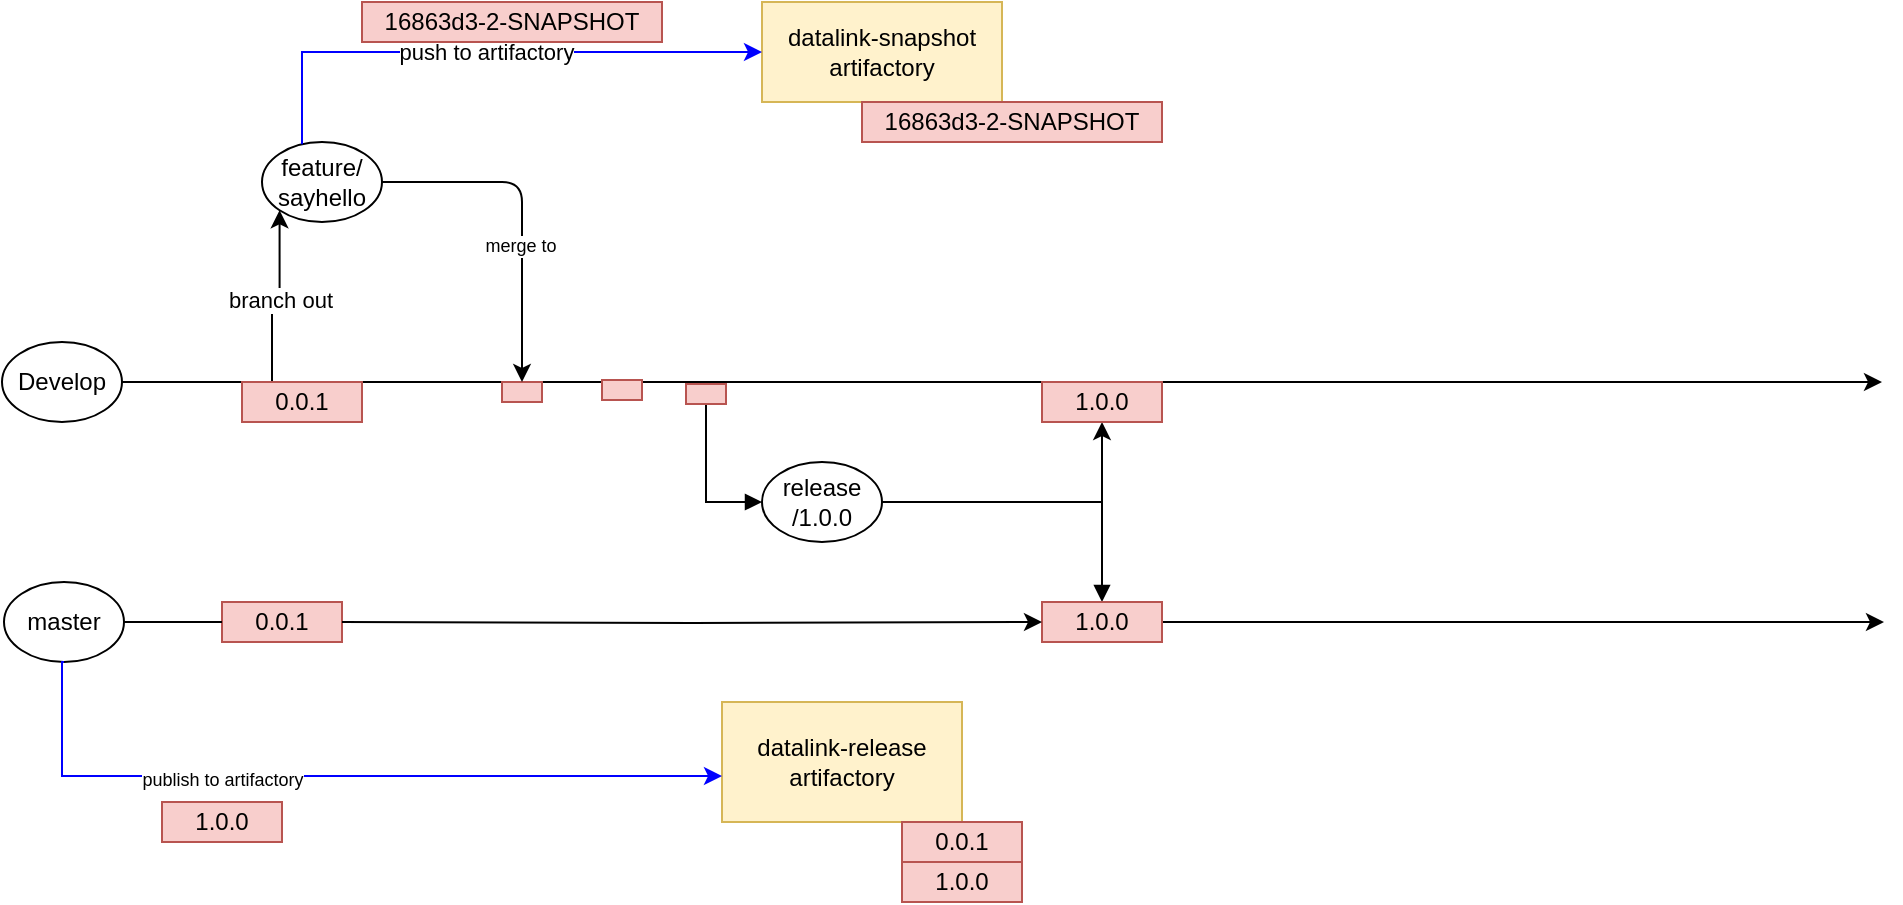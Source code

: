 <mxfile version="13.6.2" type="github">
  <diagram id="Jvn4Tx_LyfPUEHeZEhVa" name="Page-1">
    <mxGraphModel dx="1106" dy="569" grid="1" gridSize="10" guides="1" tooltips="1" connect="1" arrows="1" fold="1" page="1" pageScale="1" pageWidth="9000" pageHeight="9000" math="0" shadow="0">
      <root>
        <mxCell id="0" />
        <mxCell id="1" parent="0" />
        <mxCell id="xz6AxM3HopdPyTxjWoAX-3" style="edgeStyle=orthogonalEdgeStyle;rounded=0;orthogonalLoop=1;jettySize=auto;html=1;" edge="1" parent="1">
          <mxGeometry relative="1" as="geometry">
            <mxPoint x="970" y="520" as="targetPoint" />
            <mxPoint x="180" y="520" as="sourcePoint" />
          </mxGeometry>
        </mxCell>
        <mxCell id="xz6AxM3HopdPyTxjWoAX-2" value="Develop" style="ellipse;whiteSpace=wrap;html=1;" vertex="1" parent="1">
          <mxGeometry x="30" y="500" width="60" height="40" as="geometry" />
        </mxCell>
        <mxCell id="xz6AxM3HopdPyTxjWoAX-6" style="edgeStyle=orthogonalEdgeStyle;rounded=0;orthogonalLoop=1;jettySize=auto;html=1;entryX=0.5;entryY=1;entryDx=0;entryDy=0;" edge="1" parent="1" source="xz6AxM3HopdPyTxjWoAX-7" target="xz6AxM3HopdPyTxjWoAX-33">
          <mxGeometry relative="1" as="geometry">
            <mxPoint x="971" y="580" as="targetPoint" />
          </mxGeometry>
        </mxCell>
        <mxCell id="xz6AxM3HopdPyTxjWoAX-42" style="edgeStyle=orthogonalEdgeStyle;rounded=0;orthogonalLoop=1;jettySize=auto;html=1;endArrow=block;endFill=1;strokeColor=#000000;fontSize=9;" edge="1" parent="1" source="xz6AxM3HopdPyTxjWoAX-7" target="xz6AxM3HopdPyTxjWoAX-39">
          <mxGeometry relative="1" as="geometry" />
        </mxCell>
        <mxCell id="xz6AxM3HopdPyTxjWoAX-7" value="release&lt;br&gt;/1.0.0" style="ellipse;whiteSpace=wrap;html=1;" vertex="1" parent="1">
          <mxGeometry x="410" y="560" width="60" height="40" as="geometry" />
        </mxCell>
        <mxCell id="xz6AxM3HopdPyTxjWoAX-8" style="edgeStyle=orthogonalEdgeStyle;rounded=0;orthogonalLoop=1;jettySize=auto;html=1;" edge="1" parent="1" source="xz6AxM3HopdPyTxjWoAX-39">
          <mxGeometry relative="1" as="geometry">
            <mxPoint x="971" y="640" as="targetPoint" />
            <mxPoint x="180" y="640" as="sourcePoint" />
          </mxGeometry>
        </mxCell>
        <mxCell id="xz6AxM3HopdPyTxjWoAX-9" value="master" style="ellipse;whiteSpace=wrap;html=1;" vertex="1" parent="1">
          <mxGeometry x="31" y="620" width="60" height="40" as="geometry" />
        </mxCell>
        <mxCell id="xz6AxM3HopdPyTxjWoAX-10" value="datalink-release&lt;br&gt;artifactory" style="rounded=0;whiteSpace=wrap;html=1;fillColor=#fff2cc;strokeColor=#d6b656;" vertex="1" parent="1">
          <mxGeometry x="390" y="680" width="120" height="60" as="geometry" />
        </mxCell>
        <mxCell id="xz6AxM3HopdPyTxjWoAX-11" value="datalink-snapshot artifactory" style="rounded=0;whiteSpace=wrap;html=1;fillColor=#fff2cc;strokeColor=#d6b656;" vertex="1" parent="1">
          <mxGeometry x="410" y="330" width="120" height="50" as="geometry" />
        </mxCell>
        <mxCell id="xz6AxM3HopdPyTxjWoAX-12" value="0.0.1" style="text;html=1;strokeColor=#b85450;fillColor=#f8cecc;align=center;verticalAlign=middle;whiteSpace=wrap;rounded=0;" vertex="1" parent="1">
          <mxGeometry x="140" y="630" width="60" height="20" as="geometry" />
        </mxCell>
        <mxCell id="xz6AxM3HopdPyTxjWoAX-13" value="0.0.1" style="text;html=1;strokeColor=#b85450;fillColor=#f8cecc;align=center;verticalAlign=middle;whiteSpace=wrap;rounded=0;" vertex="1" parent="1">
          <mxGeometry x="480" y="740" width="60" height="20" as="geometry" />
        </mxCell>
        <mxCell id="xz6AxM3HopdPyTxjWoAX-18" style="edgeStyle=orthogonalEdgeStyle;rounded=0;orthogonalLoop=1;jettySize=auto;html=1;endArrow=none;endFill=0;" edge="1" parent="1" source="xz6AxM3HopdPyTxjWoAX-9">
          <mxGeometry relative="1" as="geometry">
            <mxPoint x="140" y="640" as="targetPoint" />
            <mxPoint x="91" y="640" as="sourcePoint" />
          </mxGeometry>
        </mxCell>
        <mxCell id="xz6AxM3HopdPyTxjWoAX-20" value="feature/&lt;br&gt;sayhello" style="ellipse;whiteSpace=wrap;html=1;" vertex="1" parent="1">
          <mxGeometry x="160" y="400" width="60" height="40" as="geometry" />
        </mxCell>
        <mxCell id="xz6AxM3HopdPyTxjWoAX-22" value="push to artifactory" style="edgeStyle=orthogonalEdgeStyle;rounded=0;orthogonalLoop=1;jettySize=auto;html=1;strokeColor=#0000FF;entryX=0;entryY=0.5;entryDx=0;entryDy=0;" edge="1" parent="1" source="xz6AxM3HopdPyTxjWoAX-20" target="xz6AxM3HopdPyTxjWoAX-11">
          <mxGeometry relative="1" as="geometry">
            <mxPoint x="260" y="440" as="targetPoint" />
            <mxPoint x="200" y="460" as="sourcePoint" />
            <Array as="points">
              <mxPoint x="180" y="355" />
            </Array>
          </mxGeometry>
        </mxCell>
        <mxCell id="xz6AxM3HopdPyTxjWoAX-25" value="branch out" style="edgeStyle=orthogonalEdgeStyle;rounded=0;orthogonalLoop=1;jettySize=auto;html=1;entryX=0;entryY=1;entryDx=0;entryDy=0;exitX=0.25;exitY=0;exitDx=0;exitDy=0;" edge="1" parent="1" source="xz6AxM3HopdPyTxjWoAX-37" target="xz6AxM3HopdPyTxjWoAX-20">
          <mxGeometry relative="1" as="geometry">
            <mxPoint x="160" y="510" as="sourcePoint" />
          </mxGeometry>
        </mxCell>
        <mxCell id="xz6AxM3HopdPyTxjWoAX-23" style="edgeStyle=orthogonalEdgeStyle;rounded=0;orthogonalLoop=1;jettySize=auto;html=1;entryX=0;entryY=0;entryDx=0;entryDy=0;endArrow=none;endFill=0;" edge="1" parent="1" source="xz6AxM3HopdPyTxjWoAX-2" target="xz6AxM3HopdPyTxjWoAX-37">
          <mxGeometry relative="1" as="geometry">
            <mxPoint x="140" y="520" as="targetPoint" />
            <mxPoint x="90" y="520" as="sourcePoint" />
            <Array as="points">
              <mxPoint x="130" y="520" />
              <mxPoint x="130" y="520" />
            </Array>
          </mxGeometry>
        </mxCell>
        <mxCell id="xz6AxM3HopdPyTxjWoAX-28" value="16863d3-2-SNAPSHOT" style="text;html=1;strokeColor=#b85450;fillColor=#f8cecc;align=center;verticalAlign=middle;whiteSpace=wrap;rounded=0;" vertex="1" parent="1">
          <mxGeometry x="460" y="380" width="150" height="20" as="geometry" />
        </mxCell>
        <mxCell id="xz6AxM3HopdPyTxjWoAX-29" value="16863d3-2-SNAPSHOT" style="text;html=1;strokeColor=#b85450;fillColor=#f8cecc;align=center;verticalAlign=middle;whiteSpace=wrap;rounded=0;" vertex="1" parent="1">
          <mxGeometry x="210" y="330" width="150" height="20" as="geometry" />
        </mxCell>
        <mxCell id="xz6AxM3HopdPyTxjWoAX-38" style="edgeStyle=orthogonalEdgeStyle;rounded=0;orthogonalLoop=1;jettySize=auto;html=1;entryX=0;entryY=0.5;entryDx=0;entryDy=0;endArrow=block;endFill=1;strokeColor=#000000;fontSize=9;exitX=0.5;exitY=1;exitDx=0;exitDy=0;" edge="1" parent="1" source="xz6AxM3HopdPyTxjWoAX-54" target="xz6AxM3HopdPyTxjWoAX-7">
          <mxGeometry relative="1" as="geometry" />
        </mxCell>
        <mxCell id="xz6AxM3HopdPyTxjWoAX-32" value="" style="text;html=1;strokeColor=#b85450;fillColor=#f8cecc;align=center;verticalAlign=middle;whiteSpace=wrap;rounded=0;" vertex="1" parent="1">
          <mxGeometry x="280" y="520" width="20" height="10" as="geometry" />
        </mxCell>
        <mxCell id="xz6AxM3HopdPyTxjWoAX-33" value="1.0.0" style="text;html=1;strokeColor=#b85450;fillColor=#f8cecc;align=center;verticalAlign=middle;whiteSpace=wrap;rounded=0;" vertex="1" parent="1">
          <mxGeometry x="550" y="520" width="60" height="20" as="geometry" />
        </mxCell>
        <mxCell id="xz6AxM3HopdPyTxjWoAX-36" value="" style="endArrow=classic;html=1;strokeColor=#000000;fontSize=9;exitX=1;exitY=0.5;exitDx=0;exitDy=0;" edge="1" parent="1" source="xz6AxM3HopdPyTxjWoAX-20">
          <mxGeometry width="50" height="50" relative="1" as="geometry">
            <mxPoint x="190" y="500" as="sourcePoint" />
            <mxPoint x="290" y="520" as="targetPoint" />
            <Array as="points">
              <mxPoint x="290" y="420" />
            </Array>
          </mxGeometry>
        </mxCell>
        <mxCell id="xz6AxM3HopdPyTxjWoAX-56" value="merge to" style="edgeLabel;html=1;align=center;verticalAlign=middle;resizable=0;points=[];fontSize=9;" vertex="1" connectable="0" parent="xz6AxM3HopdPyTxjWoAX-36">
          <mxGeometry x="-0.188" y="-32" relative="1" as="geometry">
            <mxPoint as="offset" />
          </mxGeometry>
        </mxCell>
        <mxCell id="xz6AxM3HopdPyTxjWoAX-37" value="0.0.1" style="text;html=1;strokeColor=#b85450;fillColor=#f8cecc;align=center;verticalAlign=middle;whiteSpace=wrap;rounded=0;" vertex="1" parent="1">
          <mxGeometry x="150" y="520" width="60" height="20" as="geometry" />
        </mxCell>
        <mxCell id="xz6AxM3HopdPyTxjWoAX-39" value="1.0.0" style="text;html=1;strokeColor=#b85450;fillColor=#f8cecc;align=center;verticalAlign=middle;whiteSpace=wrap;rounded=0;" vertex="1" parent="1">
          <mxGeometry x="550" y="630" width="60" height="20" as="geometry" />
        </mxCell>
        <mxCell id="xz6AxM3HopdPyTxjWoAX-41" style="edgeStyle=orthogonalEdgeStyle;rounded=0;orthogonalLoop=1;jettySize=auto;html=1;" edge="1" parent="1" target="xz6AxM3HopdPyTxjWoAX-39">
          <mxGeometry relative="1" as="geometry">
            <mxPoint x="971" y="640" as="targetPoint" />
            <mxPoint x="200" y="640" as="sourcePoint" />
          </mxGeometry>
        </mxCell>
        <mxCell id="xz6AxM3HopdPyTxjWoAX-43" value="1.0.0" style="text;html=1;strokeColor=#b85450;fillColor=#f8cecc;align=center;verticalAlign=middle;whiteSpace=wrap;rounded=0;" vertex="1" parent="1">
          <mxGeometry x="110" y="730" width="60" height="20" as="geometry" />
        </mxCell>
        <mxCell id="xz6AxM3HopdPyTxjWoAX-45" value="1.0.0" style="text;html=1;strokeColor=#b85450;fillColor=#f8cecc;align=center;verticalAlign=middle;whiteSpace=wrap;rounded=0;" vertex="1" parent="1">
          <mxGeometry x="480" y="760" width="60" height="20" as="geometry" />
        </mxCell>
        <mxCell id="xz6AxM3HopdPyTxjWoAX-46" style="edgeStyle=orthogonalEdgeStyle;rounded=0;orthogonalLoop=1;jettySize=auto;html=1;strokeColor=#0000FF;exitX=0.5;exitY=1;exitDx=0;exitDy=0;entryX=0;entryY=0.617;entryDx=0;entryDy=0;entryPerimeter=0;" edge="1" parent="1" source="xz6AxM3HopdPyTxjWoAX-9" target="xz6AxM3HopdPyTxjWoAX-10">
          <mxGeometry relative="1" as="geometry">
            <mxPoint x="62" y="770" as="targetPoint" />
            <mxPoint x="62" y="672" as="sourcePoint" />
            <Array as="points">
              <mxPoint x="60" y="660" />
              <mxPoint x="60" y="717" />
            </Array>
          </mxGeometry>
        </mxCell>
        <mxCell id="xz6AxM3HopdPyTxjWoAX-47" value="publish to artifactory" style="edgeLabel;html=1;align=center;verticalAlign=middle;resizable=0;points=[];fontSize=9;" vertex="1" connectable="0" parent="xz6AxM3HopdPyTxjWoAX-46">
          <mxGeometry x="-0.289" y="-2" relative="1" as="geometry">
            <mxPoint as="offset" />
          </mxGeometry>
        </mxCell>
        <mxCell id="xz6AxM3HopdPyTxjWoAX-49" value="" style="text;html=1;strokeColor=#b85450;fillColor=#f8cecc;align=center;verticalAlign=middle;whiteSpace=wrap;rounded=0;" vertex="1" parent="1">
          <mxGeometry x="330" y="519" width="20" height="10" as="geometry" />
        </mxCell>
        <mxCell id="xz6AxM3HopdPyTxjWoAX-54" value="" style="text;html=1;strokeColor=#b85450;fillColor=#f8cecc;align=center;verticalAlign=middle;whiteSpace=wrap;rounded=0;" vertex="1" parent="1">
          <mxGeometry x="372" y="521" width="20" height="10" as="geometry" />
        </mxCell>
      </root>
    </mxGraphModel>
  </diagram>
</mxfile>
